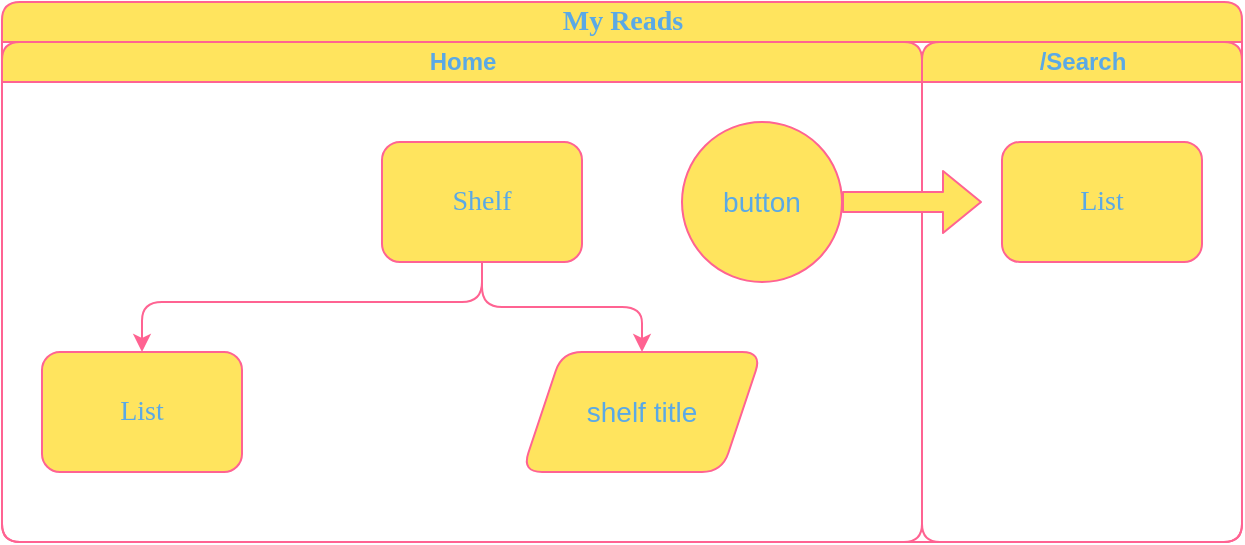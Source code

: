 <mxfile version="14.7.0" type="github">
  <diagram name="Page-1" id="74e2e168-ea6b-b213-b513-2b3c1d86103e">
    <mxGraphModel dx="868" dy="492" grid="1" gridSize="10" guides="1" tooltips="1" connect="1" arrows="1" fold="1" page="1" pageScale="1" pageWidth="1100" pageHeight="850" math="0" shadow="0">
      <root>
        <mxCell id="0" />
        <mxCell id="1" parent="0" />
        <mxCell id="77e6c97f196da883-1" value="My Reads" style="swimlane;html=1;childLayout=stackLayout;startSize=20;shadow=0;labelBackgroundColor=none;strokeWidth=1;fontFamily=Verdana;fontSize=14;align=center;fillColor=#FFE45E;strokeColor=#FF6392;fontColor=#5AA9E6;rounded=1;" parent="1" vertex="1">
          <mxGeometry x="70" y="40" width="620" height="270" as="geometry" />
        </mxCell>
        <mxCell id="77e6c97f196da883-2" value="Home" style="swimlane;html=1;startSize=20;fillColor=#FFE45E;strokeColor=#FF6392;fontColor=#5AA9E6;rounded=1;" parent="77e6c97f196da883-1" vertex="1">
          <mxGeometry y="20" width="460" height="250" as="geometry" />
        </mxCell>
        <mxCell id="uM-JOU5FMchjcKNj1T2u-3" style="edgeStyle=orthogonalEdgeStyle;rounded=1;orthogonalLoop=1;jettySize=auto;html=1;fontSize=14;fontColor=#5AA9E6;strokeColor=#FF6392;fillColor=#FFE45E;" edge="1" parent="77e6c97f196da883-2" source="77e6c97f196da883-8" target="77e6c97f196da883-9">
          <mxGeometry relative="1" as="geometry">
            <Array as="points">
              <mxPoint x="240" y="130" />
              <mxPoint x="70" y="130" />
            </Array>
          </mxGeometry>
        </mxCell>
        <mxCell id="uM-JOU5FMchjcKNj1T2u-5" style="edgeStyle=orthogonalEdgeStyle;rounded=1;orthogonalLoop=1;jettySize=auto;html=1;exitX=0.5;exitY=1;exitDx=0;exitDy=0;fontSize=14;fontColor=#5AA9E6;strokeColor=#FF6392;fillColor=#FFE45E;" edge="1" parent="77e6c97f196da883-2" source="77e6c97f196da883-8" target="uM-JOU5FMchjcKNj1T2u-7">
          <mxGeometry relative="1" as="geometry">
            <mxPoint x="320" y="145" as="targetPoint" />
          </mxGeometry>
        </mxCell>
        <mxCell id="77e6c97f196da883-8" value="&lt;font style=&quot;font-size: 14px&quot;&gt;Shelf&lt;/font&gt;" style="whiteSpace=wrap;html=1;shadow=0;labelBackgroundColor=none;strokeWidth=1;fontFamily=Verdana;fontSize=8;align=center;fillColor=#FFE45E;strokeColor=#FF6392;fontColor=#5AA9E6;rounded=1;" parent="77e6c97f196da883-2" vertex="1">
          <mxGeometry x="190" y="50" width="100" height="60" as="geometry" />
        </mxCell>
        <mxCell id="77e6c97f196da883-9" value="&lt;font style=&quot;font-size: 14px&quot;&gt;List&lt;/font&gt;" style="whiteSpace=wrap;html=1;shadow=0;labelBackgroundColor=none;strokeWidth=1;fontFamily=Verdana;fontSize=8;align=center;fillColor=#FFE45E;strokeColor=#FF6392;fontColor=#5AA9E6;rounded=1;" parent="77e6c97f196da883-2" vertex="1">
          <mxGeometry x="20" y="155" width="100" height="60" as="geometry" />
        </mxCell>
        <mxCell id="uM-JOU5FMchjcKNj1T2u-1" value="button" style="ellipse;whiteSpace=wrap;html=1;aspect=fixed;rounded=1;fontSize=14;fontColor=#5AA9E6;strokeColor=#FF6392;fillColor=#FFE45E;" vertex="1" parent="77e6c97f196da883-2">
          <mxGeometry x="340" y="40" width="80" height="80" as="geometry" />
        </mxCell>
        <mxCell id="uM-JOU5FMchjcKNj1T2u-7" value="shelf title" style="shape=parallelogram;perimeter=parallelogramPerimeter;whiteSpace=wrap;html=1;fixedSize=1;rounded=1;fontSize=14;fontColor=#5AA9E6;strokeColor=#FF6392;fillColor=#FFE45E;" vertex="1" parent="77e6c97f196da883-2">
          <mxGeometry x="260" y="155" width="120" height="60" as="geometry" />
        </mxCell>
        <mxCell id="77e6c97f196da883-3" value="/Search" style="swimlane;html=1;startSize=20;fillColor=#FFE45E;strokeColor=#FF6392;fontColor=#5AA9E6;rounded=1;" parent="77e6c97f196da883-1" vertex="1">
          <mxGeometry x="460" y="20" width="160" height="250" as="geometry" />
        </mxCell>
        <mxCell id="77e6c97f196da883-11" value="&lt;font style=&quot;font-size: 14px&quot;&gt;List&lt;/font&gt;" style="whiteSpace=wrap;html=1;shadow=0;labelBackgroundColor=none;strokeWidth=1;fontFamily=Verdana;fontSize=8;align=center;fillColor=#FFE45E;strokeColor=#FF6392;fontColor=#5AA9E6;rounded=1;" parent="77e6c97f196da883-3" vertex="1">
          <mxGeometry x="40" y="50" width="100" height="60" as="geometry" />
        </mxCell>
        <mxCell id="uM-JOU5FMchjcKNj1T2u-2" value="" style="shape=flexArrow;endArrow=classic;html=1;fontSize=14;fontColor=#5AA9E6;strokeColor=#FF6392;fillColor=#FFE45E;" edge="1" parent="77e6c97f196da883-3">
          <mxGeometry width="50" height="50" relative="1" as="geometry">
            <mxPoint x="-40" y="80" as="sourcePoint" />
            <mxPoint x="30" y="80" as="targetPoint" />
          </mxGeometry>
        </mxCell>
      </root>
    </mxGraphModel>
  </diagram>
</mxfile>
